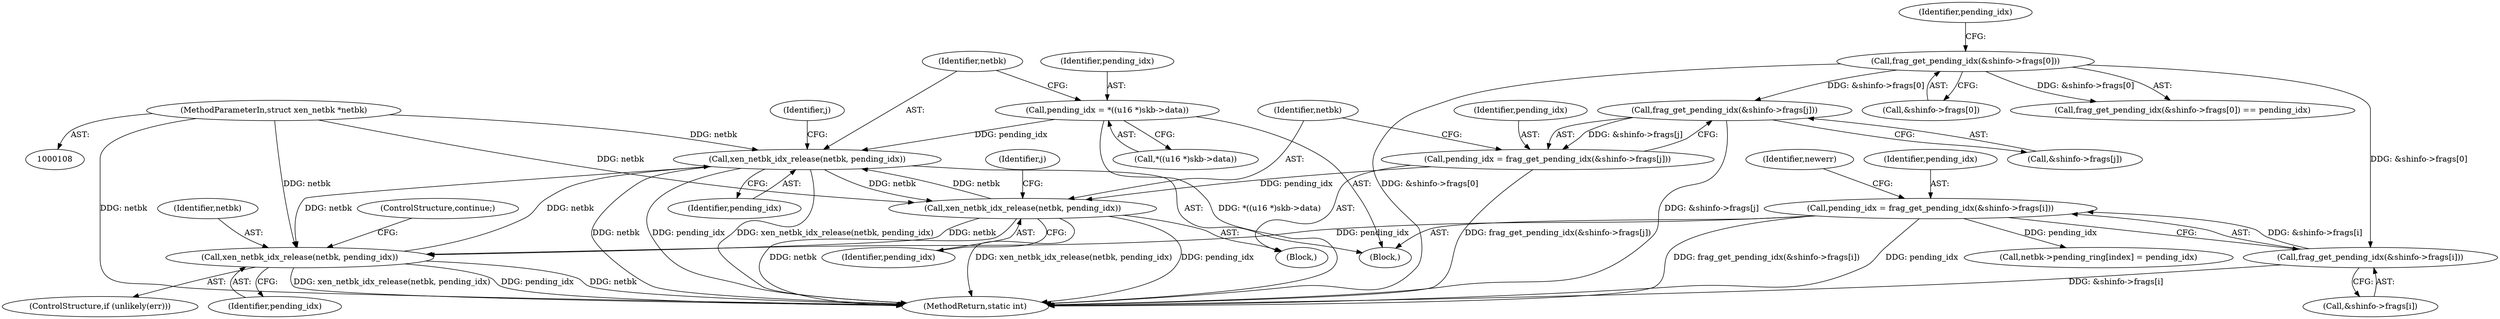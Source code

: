 digraph "0_linux_7d5145d8eb2b9791533ffe4dc003b129b9696c48_1@pointer" {
"1000286" [label="(Call,xen_netbk_idx_release(netbk, pending_idx))"];
"1000308" [label="(Call,xen_netbk_idx_release(netbk, pending_idx))"];
"1000286" [label="(Call,xen_netbk_idx_release(netbk, pending_idx))"];
"1000241" [label="(Call,xen_netbk_idx_release(netbk, pending_idx))"];
"1000109" [label="(MethodParameterIn,struct xen_netbk *netbk)"];
"1000218" [label="(Call,pending_idx = frag_get_pending_idx(&shinfo->frags[i]))"];
"1000220" [label="(Call,frag_get_pending_idx(&shinfo->frags[i]))"];
"1000197" [label="(Call,frag_get_pending_idx(&shinfo->frags[0]))"];
"1000278" [label="(Call,pending_idx = *((u16 *)skb->data))"];
"1000299" [label="(Call,pending_idx = frag_get_pending_idx(&shinfo->frags[j]))"];
"1000301" [label="(Call,frag_get_pending_idx(&shinfo->frags[j]))"];
"1000266" [label="(Call,netbk->pending_ring[index] = pending_idx)"];
"1000310" [label="(Identifier,pending_idx)"];
"1000242" [label="(Identifier,netbk)"];
"1000243" [label="(Identifier,pending_idx)"];
"1000309" [label="(Identifier,netbk)"];
"1000221" [label="(Call,&shinfo->frags[i])"];
"1000301" [label="(Call,frag_get_pending_idx(&shinfo->frags[j]))"];
"1000219" [label="(Identifier,pending_idx)"];
"1000298" [label="(Block,)"];
"1000308" [label="(Call,xen_netbk_idx_release(netbk, pending_idx))"];
"1000214" [label="(Block,)"];
"1000198" [label="(Call,&shinfo->frags[0])"];
"1000302" [label="(Call,&shinfo->frags[j])"];
"1000220" [label="(Call,frag_get_pending_idx(&shinfo->frags[i]))"];
"1000279" [label="(Identifier,pending_idx)"];
"1000322" [label="(MethodReturn,static int)"];
"1000244" [label="(ControlStructure,continue;)"];
"1000196" [label="(Call,frag_get_pending_idx(&shinfo->frags[0]) == pending_idx)"];
"1000299" [label="(Call,pending_idx = frag_get_pending_idx(&shinfo->frags[j]))"];
"1000109" [label="(MethodParameterIn,struct xen_netbk *netbk)"];
"1000278" [label="(Call,pending_idx = *((u16 *)skb->data))"];
"1000218" [label="(Call,pending_idx = frag_get_pending_idx(&shinfo->frags[i]))"];
"1000238" [label="(ControlStructure,if (unlikely(err)))"];
"1000287" [label="(Identifier,netbk)"];
"1000228" [label="(Identifier,newerr)"];
"1000297" [label="(Identifier,j)"];
"1000286" [label="(Call,xen_netbk_idx_release(netbk, pending_idx))"];
"1000291" [label="(Identifier,j)"];
"1000241" [label="(Call,xen_netbk_idx_release(netbk, pending_idx))"];
"1000300" [label="(Identifier,pending_idx)"];
"1000197" [label="(Call,frag_get_pending_idx(&shinfo->frags[0]))"];
"1000204" [label="(Identifier,pending_idx)"];
"1000280" [label="(Call,*((u16 *)skb->data))"];
"1000288" [label="(Identifier,pending_idx)"];
"1000286" -> "1000214"  [label="AST: "];
"1000286" -> "1000288"  [label="CFG: "];
"1000287" -> "1000286"  [label="AST: "];
"1000288" -> "1000286"  [label="AST: "];
"1000291" -> "1000286"  [label="CFG: "];
"1000286" -> "1000322"  [label="DDG: xen_netbk_idx_release(netbk, pending_idx)"];
"1000286" -> "1000322"  [label="DDG: netbk"];
"1000286" -> "1000322"  [label="DDG: pending_idx"];
"1000286" -> "1000241"  [label="DDG: netbk"];
"1000308" -> "1000286"  [label="DDG: netbk"];
"1000241" -> "1000286"  [label="DDG: netbk"];
"1000109" -> "1000286"  [label="DDG: netbk"];
"1000278" -> "1000286"  [label="DDG: pending_idx"];
"1000286" -> "1000308"  [label="DDG: netbk"];
"1000308" -> "1000298"  [label="AST: "];
"1000308" -> "1000310"  [label="CFG: "];
"1000309" -> "1000308"  [label="AST: "];
"1000310" -> "1000308"  [label="AST: "];
"1000297" -> "1000308"  [label="CFG: "];
"1000308" -> "1000322"  [label="DDG: pending_idx"];
"1000308" -> "1000322"  [label="DDG: netbk"];
"1000308" -> "1000322"  [label="DDG: xen_netbk_idx_release(netbk, pending_idx)"];
"1000308" -> "1000241"  [label="DDG: netbk"];
"1000109" -> "1000308"  [label="DDG: netbk"];
"1000299" -> "1000308"  [label="DDG: pending_idx"];
"1000241" -> "1000238"  [label="AST: "];
"1000241" -> "1000243"  [label="CFG: "];
"1000242" -> "1000241"  [label="AST: "];
"1000243" -> "1000241"  [label="AST: "];
"1000244" -> "1000241"  [label="CFG: "];
"1000241" -> "1000322"  [label="DDG: netbk"];
"1000241" -> "1000322"  [label="DDG: xen_netbk_idx_release(netbk, pending_idx)"];
"1000241" -> "1000322"  [label="DDG: pending_idx"];
"1000109" -> "1000241"  [label="DDG: netbk"];
"1000218" -> "1000241"  [label="DDG: pending_idx"];
"1000109" -> "1000108"  [label="AST: "];
"1000109" -> "1000322"  [label="DDG: netbk"];
"1000218" -> "1000214"  [label="AST: "];
"1000218" -> "1000220"  [label="CFG: "];
"1000219" -> "1000218"  [label="AST: "];
"1000220" -> "1000218"  [label="AST: "];
"1000228" -> "1000218"  [label="CFG: "];
"1000218" -> "1000322"  [label="DDG: pending_idx"];
"1000218" -> "1000322"  [label="DDG: frag_get_pending_idx(&shinfo->frags[i])"];
"1000220" -> "1000218"  [label="DDG: &shinfo->frags[i]"];
"1000218" -> "1000266"  [label="DDG: pending_idx"];
"1000220" -> "1000221"  [label="CFG: "];
"1000221" -> "1000220"  [label="AST: "];
"1000220" -> "1000322"  [label="DDG: &shinfo->frags[i]"];
"1000197" -> "1000220"  [label="DDG: &shinfo->frags[0]"];
"1000197" -> "1000196"  [label="AST: "];
"1000197" -> "1000198"  [label="CFG: "];
"1000198" -> "1000197"  [label="AST: "];
"1000204" -> "1000197"  [label="CFG: "];
"1000197" -> "1000322"  [label="DDG: &shinfo->frags[0]"];
"1000197" -> "1000196"  [label="DDG: &shinfo->frags[0]"];
"1000197" -> "1000301"  [label="DDG: &shinfo->frags[0]"];
"1000278" -> "1000214"  [label="AST: "];
"1000278" -> "1000280"  [label="CFG: "];
"1000279" -> "1000278"  [label="AST: "];
"1000280" -> "1000278"  [label="AST: "];
"1000287" -> "1000278"  [label="CFG: "];
"1000278" -> "1000322"  [label="DDG: *((u16 *)skb->data)"];
"1000299" -> "1000298"  [label="AST: "];
"1000299" -> "1000301"  [label="CFG: "];
"1000300" -> "1000299"  [label="AST: "];
"1000301" -> "1000299"  [label="AST: "];
"1000309" -> "1000299"  [label="CFG: "];
"1000299" -> "1000322"  [label="DDG: frag_get_pending_idx(&shinfo->frags[j])"];
"1000301" -> "1000299"  [label="DDG: &shinfo->frags[j]"];
"1000301" -> "1000302"  [label="CFG: "];
"1000302" -> "1000301"  [label="AST: "];
"1000301" -> "1000322"  [label="DDG: &shinfo->frags[j]"];
}
